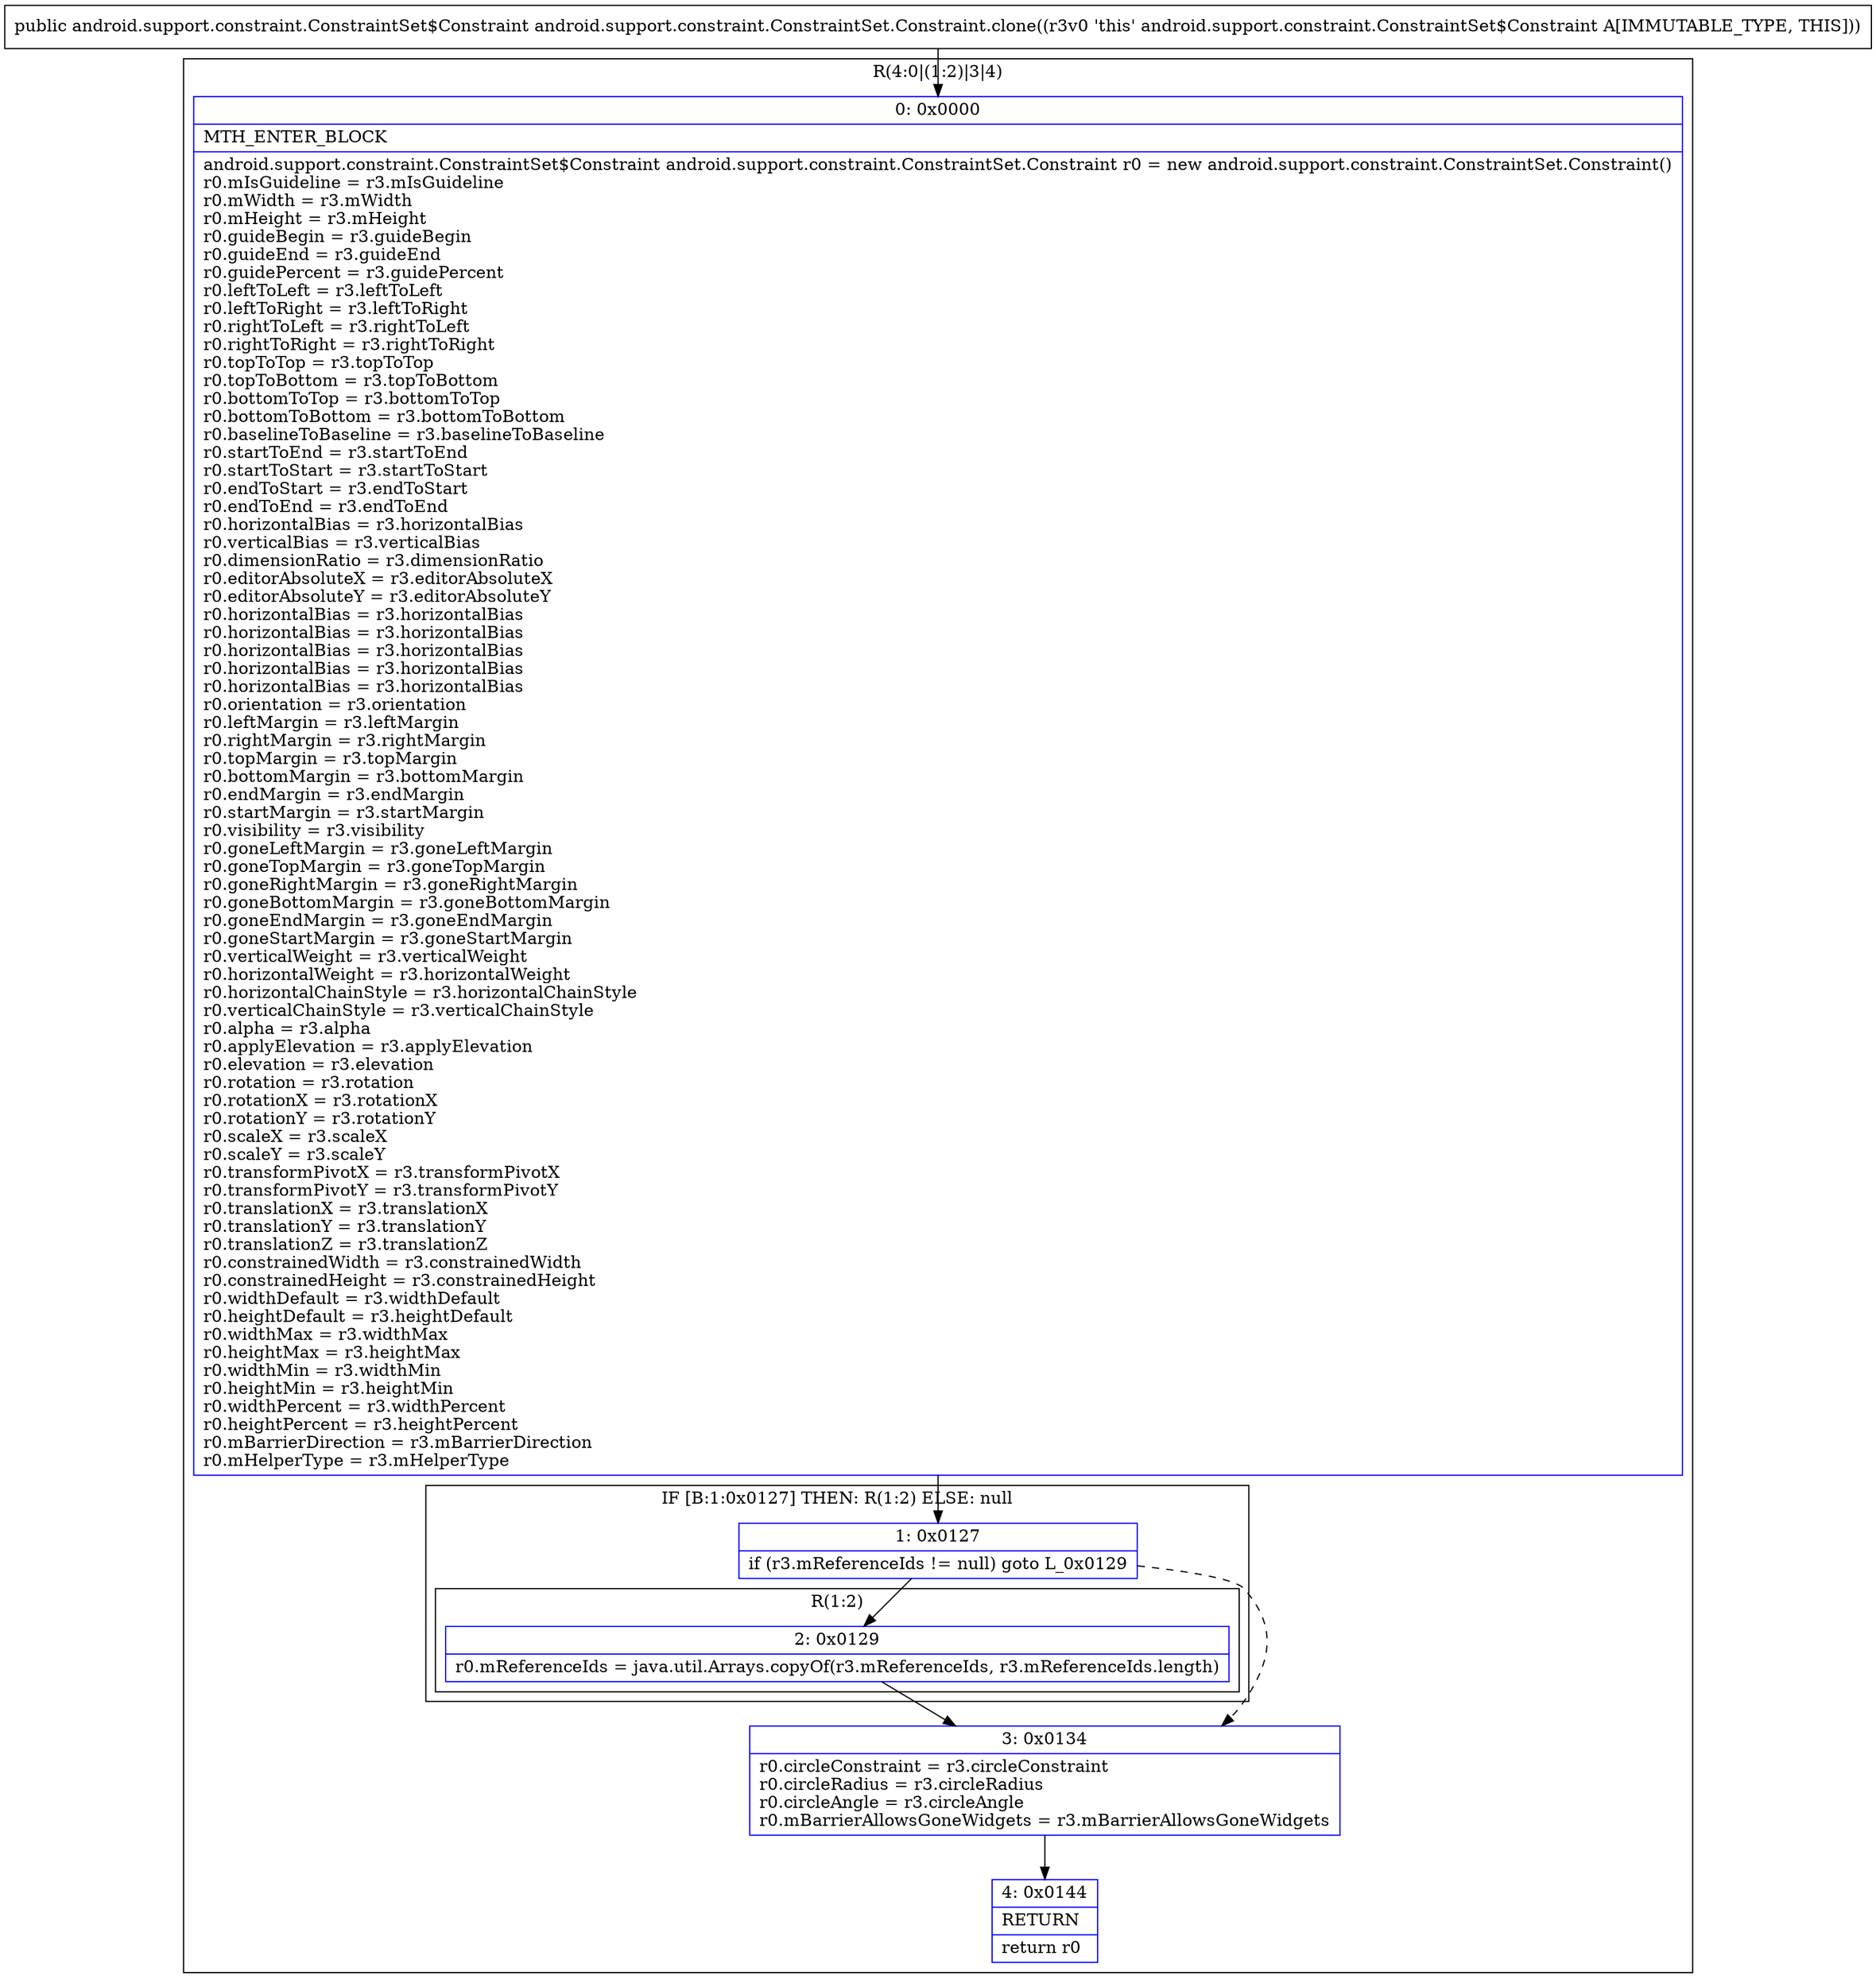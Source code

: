 digraph "CFG forandroid.support.constraint.ConstraintSet.Constraint.clone()Landroid\/support\/constraint\/ConstraintSet$Constraint;" {
subgraph cluster_Region_344236527 {
label = "R(4:0|(1:2)|3|4)";
node [shape=record,color=blue];
Node_0 [shape=record,label="{0\:\ 0x0000|MTH_ENTER_BLOCK\l|android.support.constraint.ConstraintSet$Constraint android.support.constraint.ConstraintSet.Constraint r0 = new android.support.constraint.ConstraintSet.Constraint()\lr0.mIsGuideline = r3.mIsGuideline\lr0.mWidth = r3.mWidth\lr0.mHeight = r3.mHeight\lr0.guideBegin = r3.guideBegin\lr0.guideEnd = r3.guideEnd\lr0.guidePercent = r3.guidePercent\lr0.leftToLeft = r3.leftToLeft\lr0.leftToRight = r3.leftToRight\lr0.rightToLeft = r3.rightToLeft\lr0.rightToRight = r3.rightToRight\lr0.topToTop = r3.topToTop\lr0.topToBottom = r3.topToBottom\lr0.bottomToTop = r3.bottomToTop\lr0.bottomToBottom = r3.bottomToBottom\lr0.baselineToBaseline = r3.baselineToBaseline\lr0.startToEnd = r3.startToEnd\lr0.startToStart = r3.startToStart\lr0.endToStart = r3.endToStart\lr0.endToEnd = r3.endToEnd\lr0.horizontalBias = r3.horizontalBias\lr0.verticalBias = r3.verticalBias\lr0.dimensionRatio = r3.dimensionRatio\lr0.editorAbsoluteX = r3.editorAbsoluteX\lr0.editorAbsoluteY = r3.editorAbsoluteY\lr0.horizontalBias = r3.horizontalBias\lr0.horizontalBias = r3.horizontalBias\lr0.horizontalBias = r3.horizontalBias\lr0.horizontalBias = r3.horizontalBias\lr0.horizontalBias = r3.horizontalBias\lr0.orientation = r3.orientation\lr0.leftMargin = r3.leftMargin\lr0.rightMargin = r3.rightMargin\lr0.topMargin = r3.topMargin\lr0.bottomMargin = r3.bottomMargin\lr0.endMargin = r3.endMargin\lr0.startMargin = r3.startMargin\lr0.visibility = r3.visibility\lr0.goneLeftMargin = r3.goneLeftMargin\lr0.goneTopMargin = r3.goneTopMargin\lr0.goneRightMargin = r3.goneRightMargin\lr0.goneBottomMargin = r3.goneBottomMargin\lr0.goneEndMargin = r3.goneEndMargin\lr0.goneStartMargin = r3.goneStartMargin\lr0.verticalWeight = r3.verticalWeight\lr0.horizontalWeight = r3.horizontalWeight\lr0.horizontalChainStyle = r3.horizontalChainStyle\lr0.verticalChainStyle = r3.verticalChainStyle\lr0.alpha = r3.alpha\lr0.applyElevation = r3.applyElevation\lr0.elevation = r3.elevation\lr0.rotation = r3.rotation\lr0.rotationX = r3.rotationX\lr0.rotationY = r3.rotationY\lr0.scaleX = r3.scaleX\lr0.scaleY = r3.scaleY\lr0.transformPivotX = r3.transformPivotX\lr0.transformPivotY = r3.transformPivotY\lr0.translationX = r3.translationX\lr0.translationY = r3.translationY\lr0.translationZ = r3.translationZ\lr0.constrainedWidth = r3.constrainedWidth\lr0.constrainedHeight = r3.constrainedHeight\lr0.widthDefault = r3.widthDefault\lr0.heightDefault = r3.heightDefault\lr0.widthMax = r3.widthMax\lr0.heightMax = r3.heightMax\lr0.widthMin = r3.widthMin\lr0.heightMin = r3.heightMin\lr0.widthPercent = r3.widthPercent\lr0.heightPercent = r3.heightPercent\lr0.mBarrierDirection = r3.mBarrierDirection\lr0.mHelperType = r3.mHelperType\l}"];
subgraph cluster_IfRegion_1569687996 {
label = "IF [B:1:0x0127] THEN: R(1:2) ELSE: null";
node [shape=record,color=blue];
Node_1 [shape=record,label="{1\:\ 0x0127|if (r3.mReferenceIds != null) goto L_0x0129\l}"];
subgraph cluster_Region_987011962 {
label = "R(1:2)";
node [shape=record,color=blue];
Node_2 [shape=record,label="{2\:\ 0x0129|r0.mReferenceIds = java.util.Arrays.copyOf(r3.mReferenceIds, r3.mReferenceIds.length)\l}"];
}
}
Node_3 [shape=record,label="{3\:\ 0x0134|r0.circleConstraint = r3.circleConstraint\lr0.circleRadius = r3.circleRadius\lr0.circleAngle = r3.circleAngle\lr0.mBarrierAllowsGoneWidgets = r3.mBarrierAllowsGoneWidgets\l}"];
Node_4 [shape=record,label="{4\:\ 0x0144|RETURN\l|return r0\l}"];
}
MethodNode[shape=record,label="{public android.support.constraint.ConstraintSet$Constraint android.support.constraint.ConstraintSet.Constraint.clone((r3v0 'this' android.support.constraint.ConstraintSet$Constraint A[IMMUTABLE_TYPE, THIS])) }"];
MethodNode -> Node_0;
Node_0 -> Node_1;
Node_1 -> Node_2;
Node_1 -> Node_3[style=dashed];
Node_2 -> Node_3;
Node_3 -> Node_4;
}

